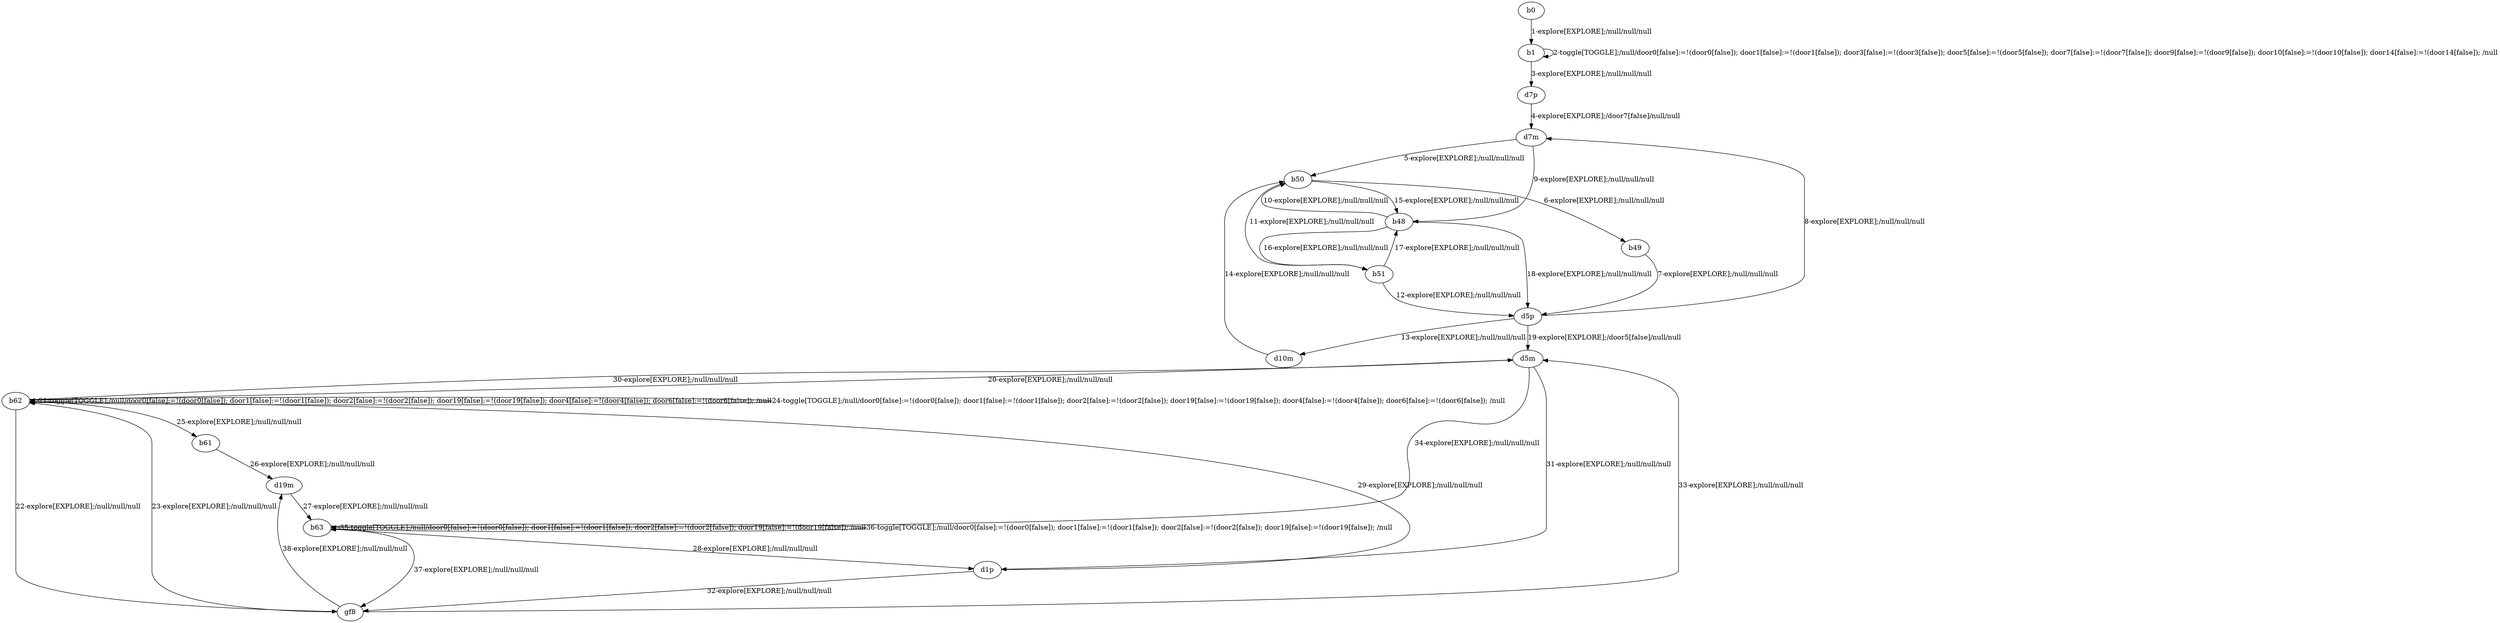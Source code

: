 # Total number of goals covered by this test: 18
# b62 --> gf8
# b51 --> b48
# b61 --> d19m
# d19m --> b63
# gf8 --> b62
# b63 --> d1p
# b62 --> b61
# gf8 --> d5m
# b63 --> b63
# d1p --> gf8
# d5m --> b62
# b62 --> b62
# b63 --> gf8
# d1p --> b62
# gf8 --> d19m
# d5m --> d1p
# b62 --> d5m
# d5m --> b63

digraph g {
"b0" -> "b1" [label = "1-explore[EXPLORE];/null/null/null"];
"b1" -> "b1" [label = "2-toggle[TOGGLE];/null/door0[false]:=!(door0[false]); door1[false]:=!(door1[false]); door3[false]:=!(door3[false]); door5[false]:=!(door5[false]); door7[false]:=!(door7[false]); door9[false]:=!(door9[false]); door10[false]:=!(door10[false]); door14[false]:=!(door14[false]); /null"];
"b1" -> "d7p" [label = "3-explore[EXPLORE];/null/null/null"];
"d7p" -> "d7m" [label = "4-explore[EXPLORE];/door7[false]/null/null"];
"d7m" -> "b50" [label = "5-explore[EXPLORE];/null/null/null"];
"b50" -> "b49" [label = "6-explore[EXPLORE];/null/null/null"];
"b49" -> "d5p" [label = "7-explore[EXPLORE];/null/null/null"];
"d5p" -> "d7m" [label = "8-explore[EXPLORE];/null/null/null"];
"d7m" -> "b48" [label = "9-explore[EXPLORE];/null/null/null"];
"b48" -> "b50" [label = "10-explore[EXPLORE];/null/null/null"];
"b50" -> "b51" [label = "11-explore[EXPLORE];/null/null/null"];
"b51" -> "d5p" [label = "12-explore[EXPLORE];/null/null/null"];
"d5p" -> "d10m" [label = "13-explore[EXPLORE];/null/null/null"];
"d10m" -> "b50" [label = "14-explore[EXPLORE];/null/null/null"];
"b50" -> "b48" [label = "15-explore[EXPLORE];/null/null/null"];
"b48" -> "b51" [label = "16-explore[EXPLORE];/null/null/null"];
"b51" -> "b48" [label = "17-explore[EXPLORE];/null/null/null"];
"b48" -> "d5p" [label = "18-explore[EXPLORE];/null/null/null"];
"d5p" -> "d5m" [label = "19-explore[EXPLORE];/door5[false]/null/null"];
"d5m" -> "b62" [label = "20-explore[EXPLORE];/null/null/null"];
"b62" -> "b62" [label = "21-toggle[TOGGLE];/null/door0[false]:=!(door0[false]); door1[false]:=!(door1[false]); door2[false]:=!(door2[false]); door19[false]:=!(door19[false]); door4[false]:=!(door4[false]); door6[false]:=!(door6[false]); /null"];
"b62" -> "gf8" [label = "22-explore[EXPLORE];/null/null/null"];
"gf8" -> "b62" [label = "23-explore[EXPLORE];/null/null/null"];
"b62" -> "b62" [label = "24-toggle[TOGGLE];/null/door0[false]:=!(door0[false]); door1[false]:=!(door1[false]); door2[false]:=!(door2[false]); door19[false]:=!(door19[false]); door4[false]:=!(door4[false]); door6[false]:=!(door6[false]); /null"];
"b62" -> "b61" [label = "25-explore[EXPLORE];/null/null/null"];
"b61" -> "d19m" [label = "26-explore[EXPLORE];/null/null/null"];
"d19m" -> "b63" [label = "27-explore[EXPLORE];/null/null/null"];
"b63" -> "d1p" [label = "28-explore[EXPLORE];/null/null/null"];
"d1p" -> "b62" [label = "29-explore[EXPLORE];/null/null/null"];
"b62" -> "d5m" [label = "30-explore[EXPLORE];/null/null/null"];
"d5m" -> "d1p" [label = "31-explore[EXPLORE];/null/null/null"];
"d1p" -> "gf8" [label = "32-explore[EXPLORE];/null/null/null"];
"gf8" -> "d5m" [label = "33-explore[EXPLORE];/null/null/null"];
"d5m" -> "b63" [label = "34-explore[EXPLORE];/null/null/null"];
"b63" -> "b63" [label = "35-toggle[TOGGLE];/null/door0[false]:=!(door0[false]); door1[false]:=!(door1[false]); door2[false]:=!(door2[false]); door19[false]:=!(door19[false]); /null"];
"b63" -> "b63" [label = "36-toggle[TOGGLE];/null/door0[false]:=!(door0[false]); door1[false]:=!(door1[false]); door2[false]:=!(door2[false]); door19[false]:=!(door19[false]); /null"];
"b63" -> "gf8" [label = "37-explore[EXPLORE];/null/null/null"];
"gf8" -> "d19m" [label = "38-explore[EXPLORE];/null/null/null"];
}